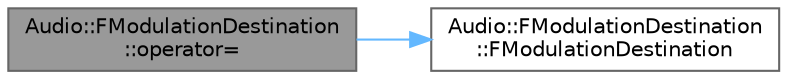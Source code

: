 digraph "Audio::FModulationDestination::operator="
{
 // INTERACTIVE_SVG=YES
 // LATEX_PDF_SIZE
  bgcolor="transparent";
  edge [fontname=Helvetica,fontsize=10,labelfontname=Helvetica,labelfontsize=10];
  node [fontname=Helvetica,fontsize=10,shape=box,height=0.2,width=0.4];
  rankdir="LR";
  Node1 [id="Node000001",label="Audio::FModulationDestination\l::operator=",height=0.2,width=0.4,color="gray40", fillcolor="grey60", style="filled", fontcolor="black",tooltip=" "];
  Node1 -> Node2 [id="edge1_Node000001_Node000002",color="steelblue1",style="solid",tooltip=" "];
  Node2 [id="Node000002",label="Audio::FModulationDestination\l::FModulationDestination",height=0.2,width=0.4,color="grey40", fillcolor="white", style="filled",URL="$de/da6/structAudio_1_1FModulationDestination.html#ac2d6cdc8bc527a8a2525913aaeba3422",tooltip=" "];
}
